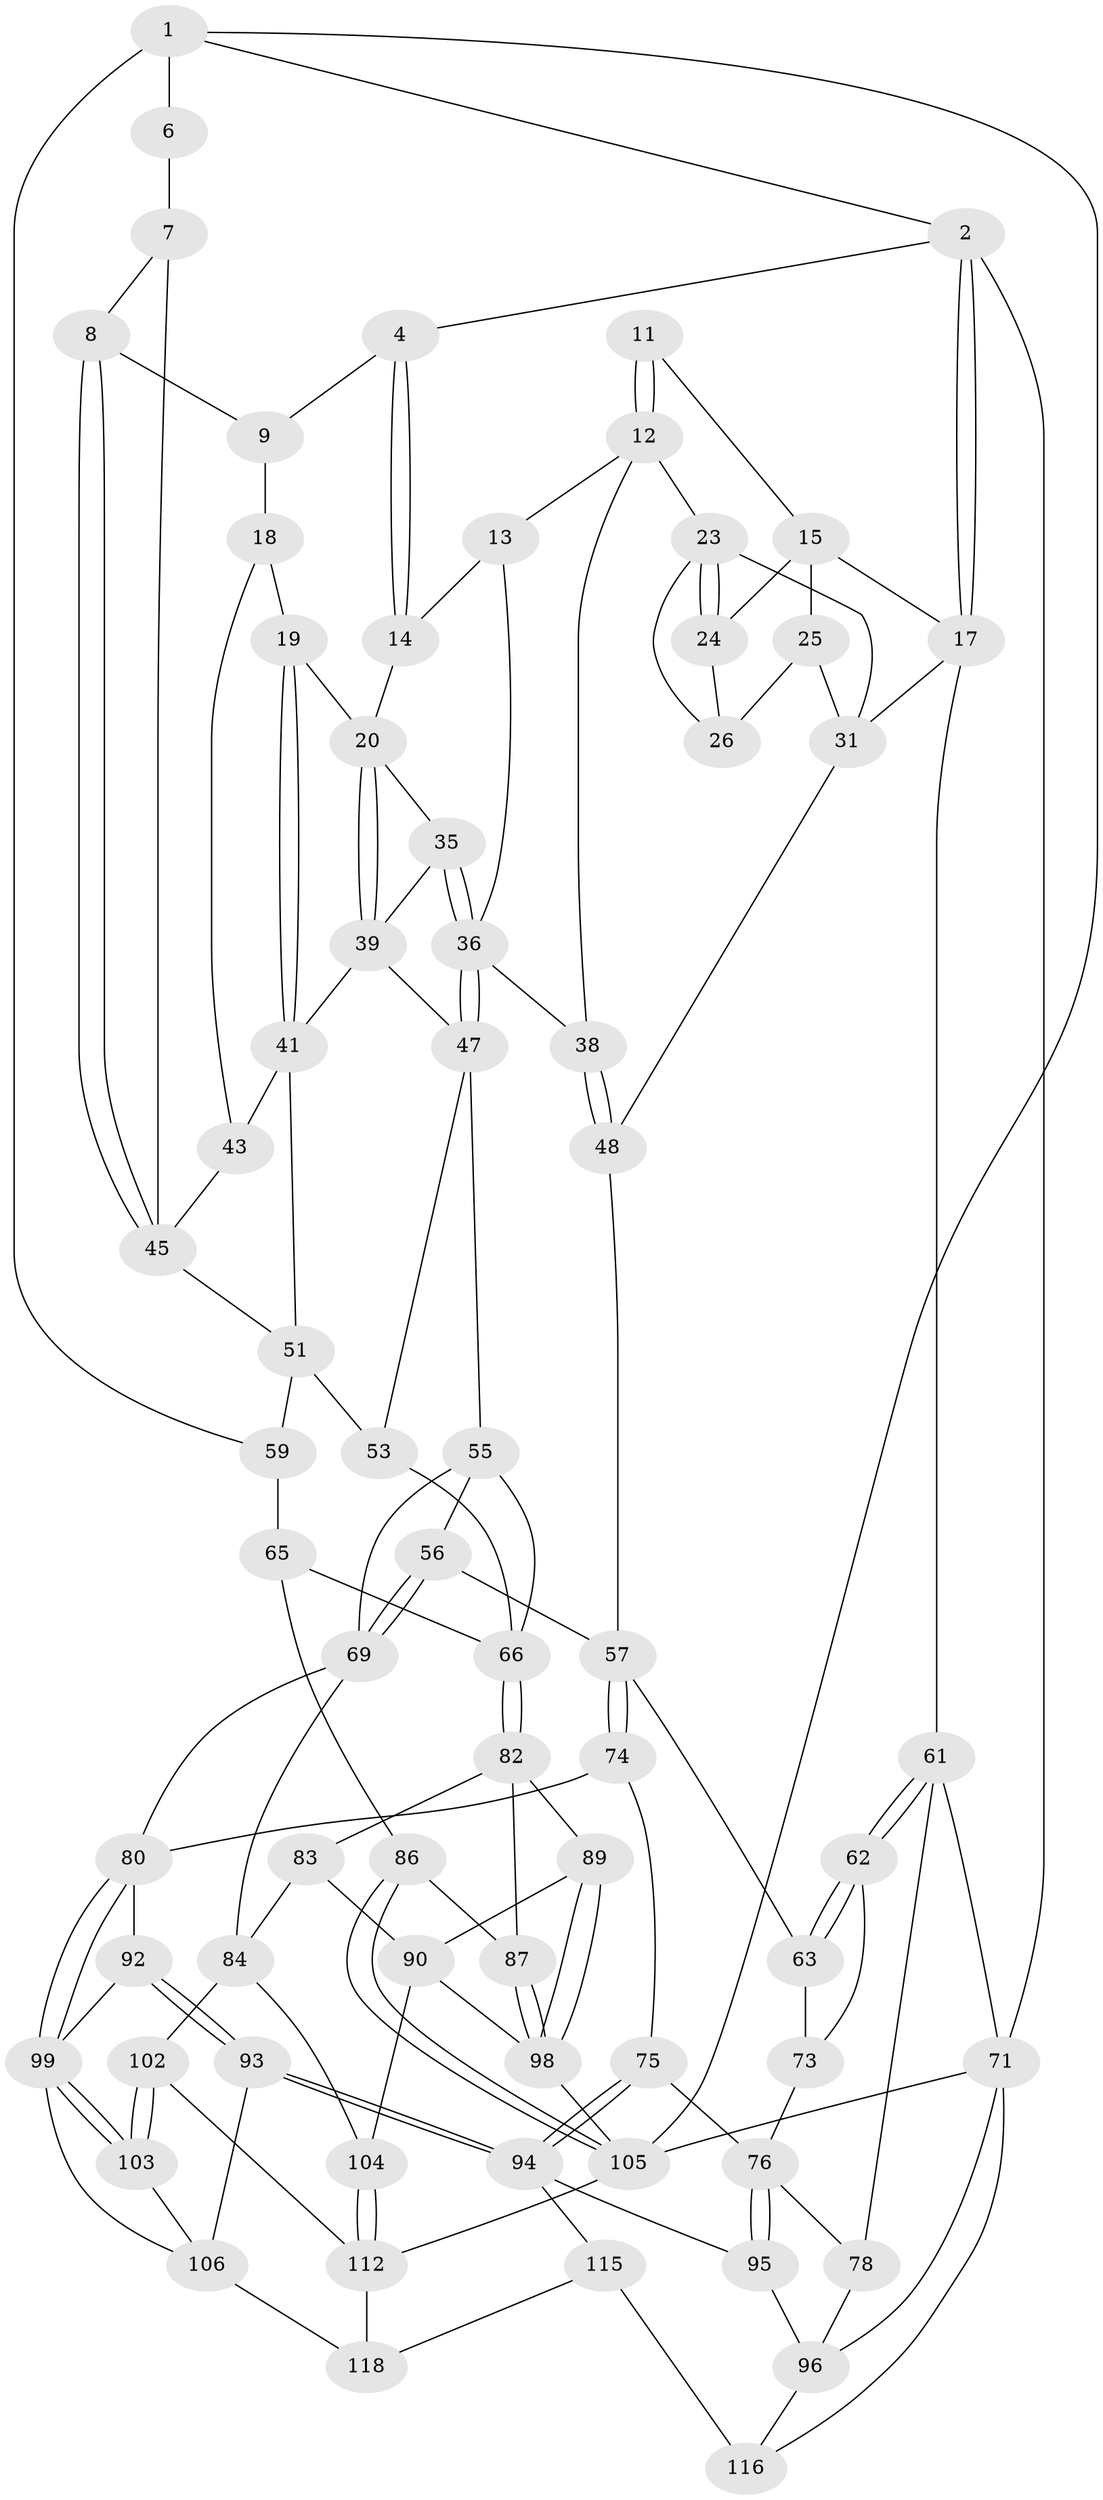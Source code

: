 // original degree distribution, {3: 0.03361344537815126, 6: 0.23529411764705882, 4: 0.226890756302521, 5: 0.5042016806722689}
// Generated by graph-tools (version 1.1) at 2025/42/03/06/25 10:42:33]
// undirected, 72 vertices, 150 edges
graph export_dot {
graph [start="1"]
  node [color=gray90,style=filled];
  1 [pos="+0.8534466489761303+0",super="+29"];
  2 [pos="+0+0",super="+3"];
  4 [pos="+0.507307291010601+0",super="+5"];
  6 [pos="+0.8812370119813235+0.055721491756602716",super="+28"];
  7 [pos="+0.8367151475012294+0.1198243295835399",super="+40"];
  8 [pos="+0.8090156855795698+0.13079468789400955"];
  9 [pos="+0.7017760424287013+0.05492923633613713",super="+10"];
  11 [pos="+0.18203114178847646+0"];
  12 [pos="+0.29570413911485377+0.09872008667922862",super="+22"];
  13 [pos="+0.42596756882219744+0.0880482525366571"];
  14 [pos="+0.4706880770669391+0.05484379048119951"];
  15 [pos="+0.13365922401631194+0.009969211006149805",super="+16"];
  17 [pos="+0+0",super="+32"];
  18 [pos="+0.6367415743956926+0.11708356778725096",super="+27"];
  19 [pos="+0.6152596757351891+0.13586879539351393"];
  20 [pos="+0.606065809584293+0.1344950054295087",super="+21"];
  23 [pos="+0.2214438949304211+0.1811977087257886",super="+34"];
  24 [pos="+0.1326751536522738+0.03600501824982845"];
  25 [pos="+0.059880362067018834+0.11653173785309173",super="+30"];
  26 [pos="+0.0827008859856166+0.11878712129469983",super="+33"];
  31 [pos="+0+0.29659048007888267",super="+50"];
  35 [pos="+0.5048225759585622+0.15221692988636182"];
  36 [pos="+0.4096632154230457+0.2549643713181772",super="+37"];
  38 [pos="+0.369897698278512+0.24674578706882402"];
  39 [pos="+0.5315769331783087+0.21561260268834576",super="+42"];
  41 [pos="+0.6338573304111138+0.23148126002350525",super="+44"];
  43 [pos="+0.7466010955566548+0.21294800984419285"];
  45 [pos="+0.76248575137344+0.20780956319080934",super="+46"];
  47 [pos="+0.4795243728951219+0.31408717158846994",super="+54"];
  48 [pos="+0.23868228703836916+0.4071434243971419",super="+49"];
  51 [pos="+0.8482116905402108+0.34858915839791366",super="+52"];
  53 [pos="+0.6467146007592746+0.43097944223924584"];
  55 [pos="+0.4403897412008592+0.44799801305284964",super="+68"];
  56 [pos="+0.3920877099513484+0.4821742909309125"];
  57 [pos="+0.3076853469999035+0.4932818259273264",super="+58"];
  59 [pos="+1+0.5631297229881357",super="+60"];
  61 [pos="+0+0.5030343488275257",super="+70"];
  62 [pos="+0+0.5191648940267196"];
  63 [pos="+0.08997782498408112+0.42962817736512693",super="+64"];
  65 [pos="+0.7408335523603183+0.54075480978154",super="+85"];
  66 [pos="+0.7376943700347923+0.5420857820312417",super="+67"];
  69 [pos="+0.521354657233955+0.6741815354788117",super="+79"];
  71 [pos="+0+1",super="+72"];
  73 [pos="+0.09133084481511163+0.5582355200980976"];
  74 [pos="+0.28633697682220316+0.6505297232185072"];
  75 [pos="+0.25565382952531146+0.6731022762775969"];
  76 [pos="+0.1558982945972869+0.6980655479511796",super="+77"];
  78 [pos="+0+0.731611847696617"];
  80 [pos="+0.4630241812256174+0.7203231739709453",super="+81"];
  82 [pos="+0.7552177861765081+0.6402736722723773",super="+88"];
  83 [pos="+0.7070022092153088+0.6855062343060268"];
  84 [pos="+0.5967945416181505+0.7318201528376396",super="+101"];
  86 [pos="+1+0.6079804474394418"];
  87 [pos="+0.9758304144186333+0.6985896997121838"];
  89 [pos="+0.8411986529843025+0.7506395029012319"];
  90 [pos="+0.7688287769438629+0.8647983141099774",super="+91"];
  92 [pos="+0.33442150012713656+0.8200127445739932"];
  93 [pos="+0.27663924091613545+0.871319717883423"];
  94 [pos="+0.2749073072092401+0.8706471993778994",super="+97"];
  95 [pos="+0.1457007836839678+0.8326661688901142"];
  96 [pos="+0.11404541376306038+0.8504307715785809",super="+114"];
  98 [pos="+0.9041780567513922+0.939232081683368",super="+111"];
  99 [pos="+0.44999802935287475+0.8104595790689273",super="+100"];
  102 [pos="+0.6051023721890653+0.8310055969003599",super="+109"];
  103 [pos="+0.46327662995407615+0.8411067525189998",super="+108"];
  104 [pos="+0.7066810329666905+0.8892984031580555"];
  105 [pos="+1+1",super="+110"];
  106 [pos="+0.36313191725605565+0.9339259044362676",super="+107"];
  112 [pos="+0.6258842802009286+1",super="+113"];
  115 [pos="+0.17677878783454892+0.9814203788683777",super="+119"];
  116 [pos="+0.10619196622101901+0.9110747048657448",super="+117"];
  118 [pos="+0.40750046213498514+1"];
  1 -- 2;
  1 -- 6 [weight=2];
  1 -- 59;
  1 -- 105;
  2 -- 17;
  2 -- 17;
  2 -- 71;
  2 -- 4;
  4 -- 14;
  4 -- 14;
  4 -- 9;
  6 -- 7 [weight=2];
  7 -- 8;
  7 -- 45;
  8 -- 9;
  8 -- 45;
  8 -- 45;
  9 -- 18 [weight=2];
  11 -- 12;
  11 -- 12;
  11 -- 15;
  12 -- 13;
  12 -- 38;
  12 -- 23;
  13 -- 14;
  13 -- 36;
  14 -- 20;
  15 -- 24;
  15 -- 17;
  15 -- 25;
  17 -- 61;
  17 -- 31;
  18 -- 19;
  18 -- 43;
  19 -- 20;
  19 -- 41;
  19 -- 41;
  20 -- 39;
  20 -- 39;
  20 -- 35;
  23 -- 24;
  23 -- 24;
  23 -- 31;
  23 -- 26;
  24 -- 26;
  25 -- 26 [weight=2];
  25 -- 31;
  31 -- 48;
  35 -- 36;
  35 -- 36;
  35 -- 39;
  36 -- 47;
  36 -- 47;
  36 -- 38;
  38 -- 48;
  38 -- 48;
  39 -- 41;
  39 -- 47;
  41 -- 43;
  41 -- 51;
  43 -- 45;
  45 -- 51;
  47 -- 55;
  47 -- 53;
  48 -- 57;
  51 -- 53;
  51 -- 59;
  53 -- 66;
  55 -- 56;
  55 -- 69;
  55 -- 66;
  56 -- 57;
  56 -- 69;
  56 -- 69;
  57 -- 74;
  57 -- 74;
  57 -- 63;
  59 -- 65 [weight=2];
  61 -- 62;
  61 -- 62;
  61 -- 78;
  61 -- 71;
  62 -- 63;
  62 -- 63;
  62 -- 73;
  63 -- 73;
  65 -- 66;
  65 -- 86;
  66 -- 82;
  66 -- 82;
  69 -- 80;
  69 -- 84;
  71 -- 105;
  71 -- 96;
  71 -- 116;
  73 -- 76;
  74 -- 75;
  74 -- 80;
  75 -- 76;
  75 -- 94;
  75 -- 94;
  76 -- 95;
  76 -- 95;
  76 -- 78;
  78 -- 96;
  80 -- 99;
  80 -- 99;
  80 -- 92;
  82 -- 83;
  82 -- 89;
  82 -- 87;
  83 -- 84;
  83 -- 90;
  84 -- 104;
  84 -- 102;
  86 -- 87;
  86 -- 105;
  86 -- 105;
  87 -- 98;
  87 -- 98;
  89 -- 90;
  89 -- 98;
  89 -- 98;
  90 -- 104;
  90 -- 98;
  92 -- 93;
  92 -- 93;
  92 -- 99;
  93 -- 94;
  93 -- 94;
  93 -- 106;
  94 -- 115;
  94 -- 95;
  95 -- 96;
  96 -- 116;
  98 -- 105;
  99 -- 103;
  99 -- 103;
  99 -- 106;
  102 -- 103 [weight=2];
  102 -- 103;
  102 -- 112;
  103 -- 106;
  104 -- 112;
  104 -- 112;
  105 -- 112;
  106 -- 118;
  112 -- 118;
  115 -- 116 [weight=2];
  115 -- 118;
}
